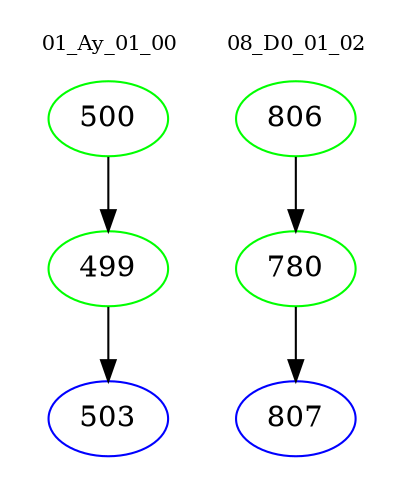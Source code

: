 digraph{
subgraph cluster_0 {
color = white
label = "01_Ay_01_00";
fontsize=10;
T0_500 [label="500", color="green"]
T0_500 -> T0_499 [color="black"]
T0_499 [label="499", color="green"]
T0_499 -> T0_503 [color="black"]
T0_503 [label="503", color="blue"]
}
subgraph cluster_1 {
color = white
label = "08_D0_01_02";
fontsize=10;
T1_806 [label="806", color="green"]
T1_806 -> T1_780 [color="black"]
T1_780 [label="780", color="green"]
T1_780 -> T1_807 [color="black"]
T1_807 [label="807", color="blue"]
}
}
